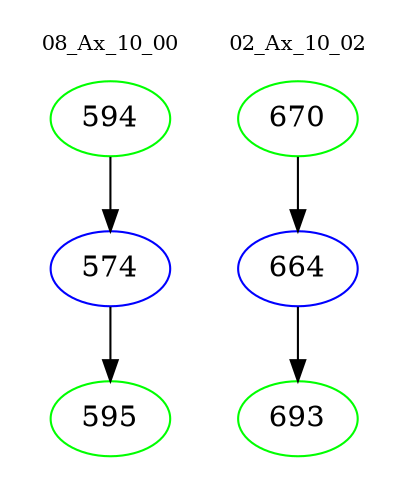 digraph{
subgraph cluster_0 {
color = white
label = "08_Ax_10_00";
fontsize=10;
T0_594 [label="594", color="green"]
T0_594 -> T0_574 [color="black"]
T0_574 [label="574", color="blue"]
T0_574 -> T0_595 [color="black"]
T0_595 [label="595", color="green"]
}
subgraph cluster_1 {
color = white
label = "02_Ax_10_02";
fontsize=10;
T1_670 [label="670", color="green"]
T1_670 -> T1_664 [color="black"]
T1_664 [label="664", color="blue"]
T1_664 -> T1_693 [color="black"]
T1_693 [label="693", color="green"]
}
}
